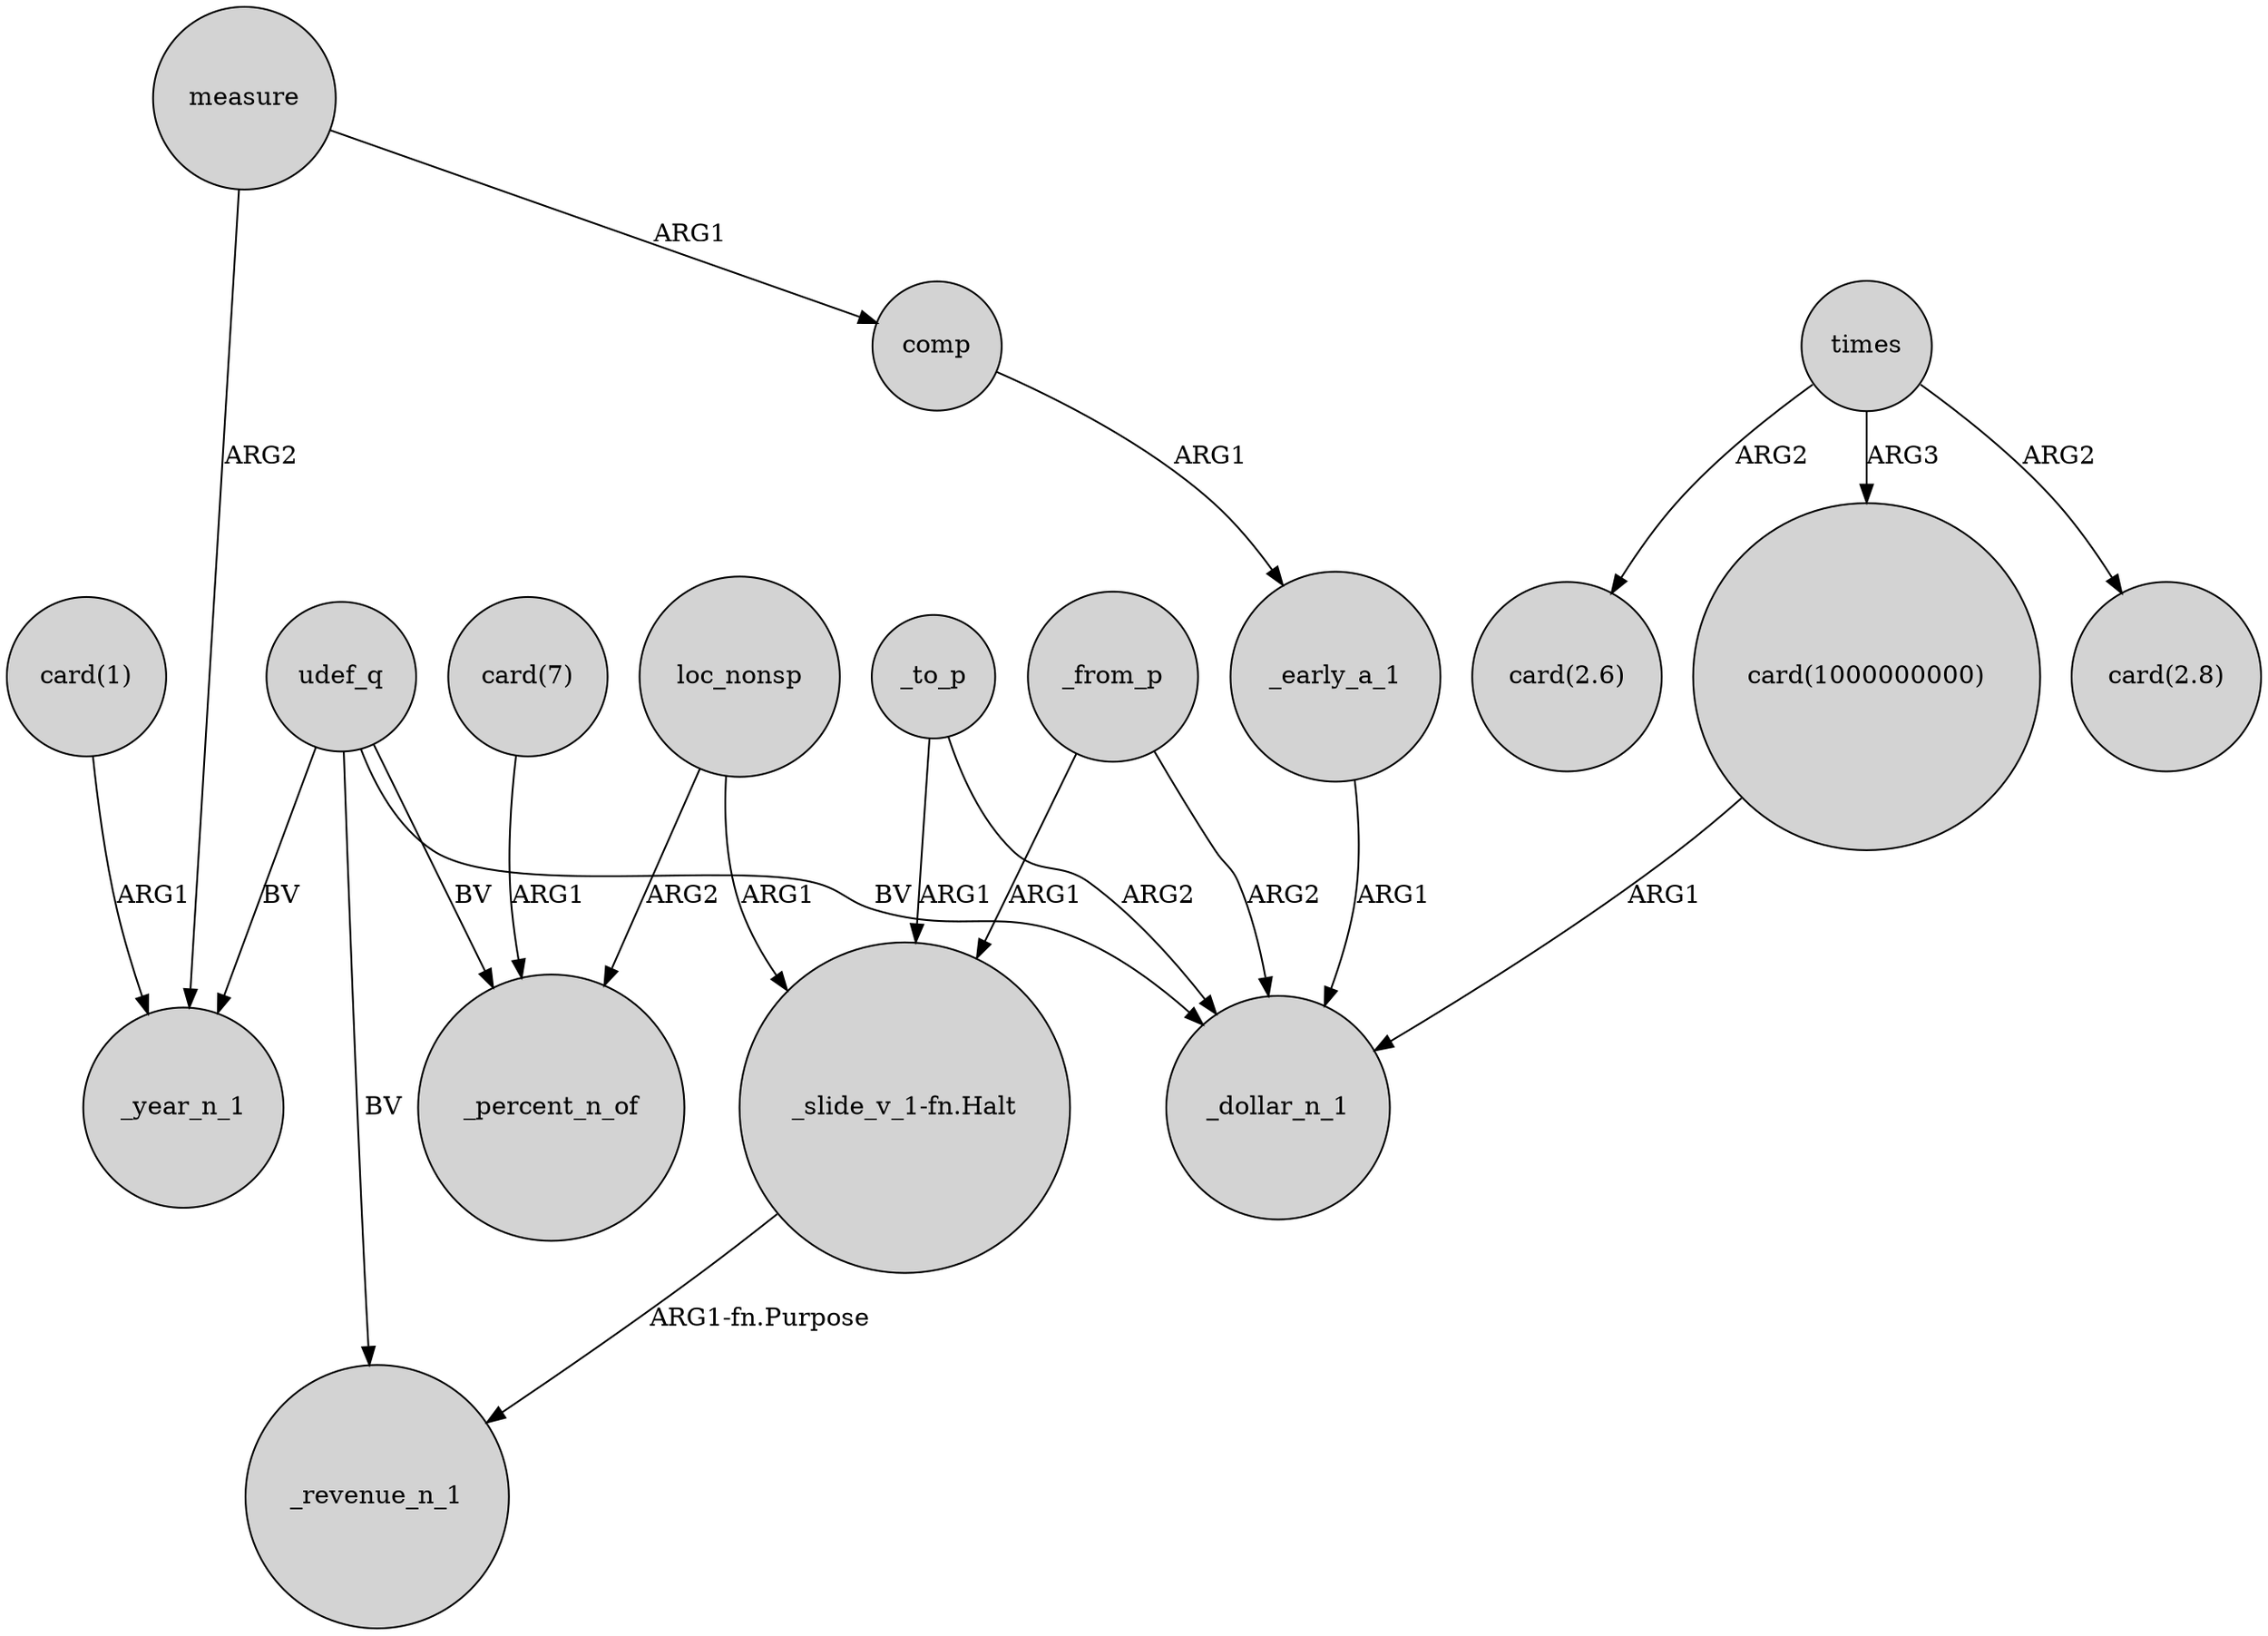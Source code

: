digraph {
	node [shape=circle style=filled]
	"card(1000000000)" -> _dollar_n_1 [label=ARG1]
	"card(7)" -> _percent_n_of [label=ARG1]
	times -> "card(2.8)" [label=ARG2]
	"card(1)" -> _year_n_1 [label=ARG1]
	loc_nonsp -> "_slide_v_1-fn.Halt" [label=ARG1]
	comp -> _early_a_1 [label=ARG1]
	_to_p -> _dollar_n_1 [label=ARG2]
	times -> "card(1000000000)" [label=ARG3]
	"_slide_v_1-fn.Halt" -> _revenue_n_1 [label="ARG1-fn.Purpose"]
	udef_q -> _revenue_n_1 [label=BV]
	measure -> _year_n_1 [label=ARG2]
	udef_q -> _percent_n_of [label=BV]
	udef_q -> _dollar_n_1 [label=BV]
	_from_p -> "_slide_v_1-fn.Halt" [label=ARG1]
	_early_a_1 -> _dollar_n_1 [label=ARG1]
	measure -> comp [label=ARG1]
	udef_q -> _year_n_1 [label=BV]
	_from_p -> _dollar_n_1 [label=ARG2]
	_to_p -> "_slide_v_1-fn.Halt" [label=ARG1]
	loc_nonsp -> _percent_n_of [label=ARG2]
	times -> "card(2.6)" [label=ARG2]
}
